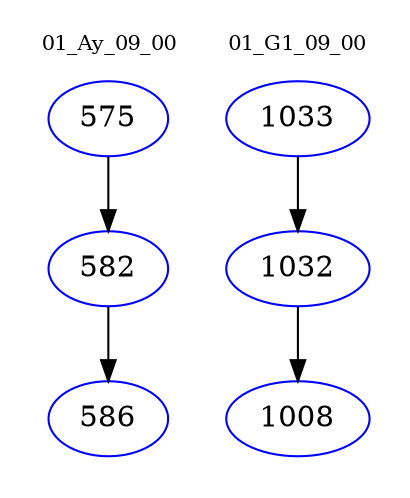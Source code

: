 digraph{
subgraph cluster_0 {
color = white
label = "01_Ay_09_00";
fontsize=10;
T0_575 [label="575", color="blue"]
T0_575 -> T0_582 [color="black"]
T0_582 [label="582", color="blue"]
T0_582 -> T0_586 [color="black"]
T0_586 [label="586", color="blue"]
}
subgraph cluster_1 {
color = white
label = "01_G1_09_00";
fontsize=10;
T1_1033 [label="1033", color="blue"]
T1_1033 -> T1_1032 [color="black"]
T1_1032 [label="1032", color="blue"]
T1_1032 -> T1_1008 [color="black"]
T1_1008 [label="1008", color="blue"]
}
}
